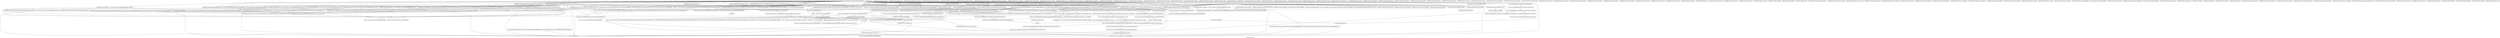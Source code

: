 digraph "Call graph: fix_ave_histo.ll" {
	label="Call graph: fix_ave_histo.ll";

	Node0x55ca14ca2b80 [shape=record,label="{_ZN9LAMMPS_NS6Memory7destroyIdEEvRPT_}"];
	Node0x55ca14ca2b80 -> Node0x55ca14d4db20;
	Node0x55ca14e0cd60 [shape=record,label="{_ZN9LAMMPS_NS11FixAveHistoC2EPNS_6LAMMPSEiPPc}"];
	Node0x55ca14e0cd60 -> Node0x55ca14de1190;
	Node0x55ca14e0cd60 -> Node0x55ca14df6240;
	Node0x55ca14e0cd60 -> Node0x55ca14e5dba0;
	Node0x55ca14e0cd60 -> Node0x55ca14c69850;
	Node0x55ca14e0cd60 -> Node0x55ca14d4bda0;
	Node0x55ca14e0cd60 -> Node0x55ca14e740d0;
	Node0x55ca14e0cd60 -> Node0x55ca14c819d0;
	Node0x55ca14e0cd60 -> Node0x55ca14cd8830;
	Node0x55ca14e0cd60 -> Node0x55ca14cd2c50;
	Node0x55ca14e0cd60 -> Node0x55ca14c96580;
	Node0x55ca14e0cd60 -> Node0x55ca14cde1c0;
	Node0x55ca14e0cd60 -> Node0x55ca14d07410;
	Node0x55ca14e0cd60 -> Node0x55ca14c5bf20;
	Node0x55ca14e0cd60 -> Node0x55ca14c5a020;
	Node0x55ca14e0cd60 -> Node0x55ca14cf13c0;
	Node0x55ca14e0cd60 -> Node0x55ca14c58130;
	Node0x55ca14e0cd60 -> Node0x55ca14c560f0;
	Node0x55ca14e0cd60 -> Node0x55ca14ce44d0;
	Node0x55ca14e0cd60 -> Node0x55ca14c54630;
	Node0x55ca14e0cd60 -> Node0x55ca14c52e50;
	Node0x55ca14e0cd60 -> Node0x55ca14d0cd40;
	Node0x55ca14e0cd60 -> Node0x55ca14c4fc70;
	Node0x55ca14e0cd60 -> Node0x55ca14c4edd0;
	Node0x55ca14e0cd60 -> Node0x55ca14d97e20;
	Node0x55ca14e0cd60 -> Node0x55ca14c4dc20;
	Node0x55ca14e0cd60 -> Node0x55ca14c4c6e0;
	Node0x55ca14e0cd60 -> Node0x55ca14c498b0;
	Node0x55ca14e0cd60 -> Node0x55ca14c48c70;
	Node0x55ca14e0cd60 -> Node0x55ca14c3e620;
	Node0x55ca14e0cd60 -> Node0x55ca14d3d020;
	Node0x55ca14e0cd60 -> Node0x55ca14c3b7f0;
	Node0x55ca14e0cd60 -> Node0x55ca14c54e10;
	Node0x55ca14e0cd60 -> Node0x55ca14c1cfb0;
	Node0x55ca14e0cd60 -> Node0x55ca14c65ad0;
	Node0x55ca14e0cd60 -> Node0x55ca14c3b2c0;
	Node0x55ca14e0cd60 -> Node0x55ca14c59620;
	Node0x55ca14e0cd60 -> Node0x55ca14d21910;
	Node0x55ca14e0cd60 -> Node0x55ca14c1cf20;
	Node0x55ca14e0cd60 -> Node0x55ca14c1c5e0;
	Node0x55ca14e0cd60 -> Node0x55ca14c19d10;
	Node0x55ca14e0cd60 -> Node0x55ca14c1c700;
	Node0x55ca14e0cd60 -> Node0x55ca14c1d150;
	Node0x55ca14e0cd60 -> Node0x55ca14c1c9c0;
	Node0x55ca14e0cd60 -> Node0x55ca14c1d0c0;
	Node0x55ca14e0cd60 -> Node0x55ca14c19820;
	Node0x55ca14e0cd60 -> Node0x55ca14d1bfe0;
	Node0x55ca14e0cd60 -> Node0x55ca14da32c0;
	Node0x55ca14e0cd60 -> Node0x55ca14c18e10;
	Node0x55ca14e0cd60 -> Node0x55ca14c1d040;
	Node0x55ca14e0cd60 -> Node0x55ca14e62230;
	Node0x55ca14e0cd60 -> Node0x55ca14c1db00;
	Node0x55ca14e0cd60 -> Node0x55ca14d4db20;
	Node0x55ca14e0cd60 -> Node0x55ca14e6c1f0;
	Node0x55ca14e0cd60 -> Node0x55ca14d4a7d0;
	Node0x55ca14e0cd60 -> Node0x55ca14ed3d10;
	Node0x55ca14e0cd60 -> Node0x55ca14ed3fb0;
	Node0x55ca14e0cd60 -> Node0x55ca14c651c0;
	Node0x55ca14e0cd60 -> Node0x55ca14c19f10;
	Node0x55ca14e0cd60 -> Node0x55ca14c1b100;
	Node0x55ca14e0cd60 -> Node0x55ca14c19e00;
	Node0x55ca14e0cd60 -> Node0x55ca14c1d4b0;
	Node0x55ca14e0cd60 -> Node0x55ca14c1a450;
	Node0x55ca14c819d0 [shape=record,label="{_ZN3fmt6v9_lmp7vformatB5cxx11ENS0_17basic_string_viewIcEENS0_17basic_format_argsINS0_20basic_format_contextINS0_8appenderEcEEEE}"];
	Node0x55ca14de1190 [shape=record,label="{_ZN9LAMMPS_NS3FixC2EPNS_6LAMMPSEiPPc}"];
	Node0x55ca14df6240 [shape=record,label="{_ZNSt6vectorIN9LAMMPS_NS11FixAveHisto7value_tESaIS2_EEC2Ev}"];
	Node0x55ca14df6240 -> Node0x55ca14c5e3b0;
	Node0x55ca14c61600 [shape=record,label="{__gxx_personality_v0}"];
	Node0x55ca14c96580 [shape=record,label="{_ZN9LAMMPS_NS5utils16missing_cmd_argsERKNSt7__cxx1112basic_stringIcSt11char_traitsIcESaIcEEEiS8_PNS_5ErrorE}"];
	Node0x55ca14cd8830 [shape=record,label="{_ZNSaIcEC1Ev}"];
	Node0x55ca14cd2c50 [shape=record,label="{_ZNSt7__cxx1112basic_stringIcSt11char_traitsIcESaIcEEC2IS3_EEPKcRKS3_}"];
	Node0x55ca14cd2c50 -> Node0x55ca14c65d80;
	Node0x55ca14cd2c50 -> Node0x55ca14c67bc0;
	Node0x55ca14cd2c50 -> Node0x55ca14e5dba0;
	Node0x55ca14cd2c50 -> Node0x55ca14c696a0;
	Node0x55ca14cd2c50 -> Node0x55ca14c697b0;
	Node0x55ca14cde1c0 [shape=record,label="{_ZNSt7__cxx1112basic_stringIcSt11char_traitsIcESaIcEED1Ev}"];
	Node0x55ca14d07410 [shape=record,label="{_ZNSaIcED1Ev}"];
	Node0x55ca14cf13c0 [shape=record,label="{_ZN9LAMMPS_NS5utils8inumericEPKciS2_bPNS_6LAMMPSE}"];
	Node0x55ca14ce44d0 [shape=record,label="{_ZN9LAMMPS_NS5utils7numericEPKciS2_bPNS_6LAMMPSE}"];
	Node0x55ca14d0cd40 [shape=record,label="{strcmp}"];
	Node0x55ca14d3d020 [shape=record,label="{strncmp}"];
	Node0x55ca14d21910 [shape=record,label="{_ZN9LAMMPS_NS5Error3allIJRNSt7__cxx1112basic_stringIcSt11char_traitsIcESaIcEEEEEEvRKS7_iSA_DpOT_}"];
	Node0x55ca14d21910 -> Node0x55ca14c6f290;
	Node0x55ca14d21910 -> Node0x55ca14c70ab0;
	Node0x55ca14d21910 -> Node0x55ca14c72050;
	Node0x55ca14d1bfe0 [shape=record,label="{_ZN9LAMMPS_NS11FixAveHisto7optionsEiiPPc}"];
	Node0x55ca14d1bfe0 -> Node0x55ca14e5dba0;
	Node0x55ca14d1bfe0 -> Node0x55ca14c69850;
	Node0x55ca14d1bfe0 -> Node0x55ca14d4bda0;
	Node0x55ca14d1bfe0 -> Node0x55ca14e740d0;
	Node0x55ca14d1bfe0 -> Node0x55ca14c819d0;
	Node0x55ca14d1bfe0 -> Node0x55ca14d0cd40;
	Node0x55ca14d1bfe0 -> Node0x55ca14cd8830;
	Node0x55ca14d1bfe0 -> Node0x55ca14cd2c50;
	Node0x55ca14d1bfe0 -> Node0x55ca14c72e40;
	Node0x55ca14d1bfe0 -> Node0x55ca14c96580;
	Node0x55ca14d1bfe0 -> Node0x55ca14cde1c0;
	Node0x55ca14d1bfe0 -> Node0x55ca14d07410;
	Node0x55ca14d1bfe0 -> Node0x55ca14c19e00;
	Node0x55ca14d1bfe0 -> Node0x55ca14c76090;
	Node0x55ca14d1bfe0 -> Node0x55ca14d97e20;
	Node0x55ca14d1bfe0 -> Node0x55ca14c74f50;
	Node0x55ca14d1bfe0 -> Node0x55ca14ee0a60;
	Node0x55ca14d1bfe0 -> Node0x55ca14cf13c0;
	Node0x55ca14d1bfe0 -> Node0x55ca14c75a70;
	Node0x55ca14d1bfe0 -> Node0x55ca14c738f0;
	Node0x55ca14d1bfe0 -> Node0x55ca14c498b0;
	Node0x55ca14c498b0 [shape=record,label="{_ZN9LAMMPS_NS5utils11getsyserrorB5cxx11Ev}"];
	Node0x55ca14c4dc20 [shape=record,label="{_ZN9LAMMPS_NS8platform5ftellEP8_IO_FILE}"];
	Node0x55ca14c4edd0 [shape=record,label="{llvm.umul.with.overflow.i64}"];
	Node0x55ca14c4fc70 [shape=record,label="{_Znam}"];
	Node0x55ca14c52e50 [shape=record,label="{_ZN9LAMMPS_NS6Memory6createIdEEPPT_RS4_iiPKc}"];
	Node0x55ca14c52e50 -> Node0x55ca14c91880;
	Node0x55ca14c54630 [shape=record,label="{llvm.fmuladd.f64}"];
	Node0x55ca14c560f0 [shape=record,label="{_ZN9LAMMPS_NS11FixAveHisto9nextvalidEv}"];
	Node0x55ca14c58130 [shape=record,label="{_ZN9LAMMPS_NS6Modify19addstep_compute_allEl}"];
	Node0x55ca14c5a020 [shape=record,label="{_ZNSt6vectorIN9LAMMPS_NS11FixAveHisto7value_tESaIS2_EED2Ev}"];
	Node0x55ca14c5a020 -> Node0x55ca14c96850;
	Node0x55ca14c5a020 -> Node0x55ca14c98040;
	Node0x55ca14c5a020 -> Node0x55ca14c99db0;
	Node0x55ca14c5a020 -> Node0x55ca14c9dde0;
	Node0x55ca14c5bf20 [shape=record,label="{_ZN9LAMMPS_NS3FixD2Ev}"];
	Node0x55ca14c9ecf0 [shape=record,label="{_ZN9LAMMPS_NS11FixAveHistoD2Ev}"];
	Node0x55ca14c9ecf0 -> Node0x55ca14c9f530;
	Node0x55ca14c9ecf0 -> Node0x55ca14d97e20;
	Node0x55ca14c9ecf0 -> Node0x55ca14c9dde0;
	Node0x55ca14c9ecf0 -> Node0x55ca14c5bf20;
	Node0x55ca14c9ecf0 -> Node0x55ca14c5a020;
	Node0x55ca14c9ecf0 -> Node0x55ca14ca1e40;
	Node0x55ca14c9ecf0 -> Node0x55ca14ca2b80;
	Node0x55ca14c9f530 [shape=record,label="{fclose}"];
	Node0x55ca14c9dde0 [shape=record,label="{__clang_call_terminate}"];
	Node0x55ca14c9dde0 -> Node0x55ca14ca3af0;
	Node0x55ca14c9dde0 -> Node0x55ca14ca58f0;
	Node0x55ca14ca3af0 [shape=record,label="{__cxa_begin_catch}"];
	Node0x55ca14ca58f0 [shape=record,label="{_ZSt9terminatev}"];
	Node0x55ca14ca1e40 [shape=record,label="{_ZN9LAMMPS_NS6Memory7destroyIdEEvRPPT_}"];
	Node0x55ca14ca1e40 -> Node0x55ca14d4db20;
	Node0x55ca14da32c0 [shape=record,label="{_ZN9LAMMPS_NS5utils11expand_argsEPKciiPPciRS4_PNS_6LAMMPSE}"];
	Node0x55ca14c18e10 [shape=record,label="{_ZNSt6vectorIN9LAMMPS_NS11FixAveHisto7value_tESaIS2_EE5clearEv}"];
	Node0x55ca14c18e10 -> Node0x55ca14c767e0;
	Node0x55ca14c1d040 [shape=record,label="{_ZN9LAMMPS_NS11FixAveHisto7value_tC2Ev}"];
	Node0x55ca14c1d040 -> Node0x55ca14c77920;
	Node0x55ca14e62230 [shape=record,label="{_ZNSt7__cxx1112basic_stringIcSt11char_traitsIcESaIcEEaSEPKc}"];
	Node0x55ca14c1a450 [shape=record,label="{_ZN9LAMMPS_NS7ArgInfoC1ERKNSt7__cxx1112basic_stringIcSt11char_traitsIcESaIcEEEi}"];
	Node0x55ca14c1b100 [shape=record,label="{_ZNK9LAMMPS_NS7ArgInfo8get_typeEv}"];
	Node0x55ca14c1d4b0 [shape=record,label="{_ZNK9LAMMPS_NS7ArgInfo7get_dimEv}"];
	Node0x55ca14c19e00 [shape=record,label="{_ZN9LAMMPS_NS5Error3allIJRNSt7__cxx1112basic_stringIcSt11char_traitsIcESaIcEEERPcEEEvRKS7_iSC_DpOT_}"];
	Node0x55ca14c19e00 -> Node0x55ca14c6f290;
	Node0x55ca14c19e00 -> Node0x55ca14c79d50;
	Node0x55ca14c19e00 -> Node0x55ca14c72050;
	Node0x55ca14c19f10 [shape=record,label="{_ZNK9LAMMPS_NS7ArgInfo10get_index1Ev}"];
	Node0x55ca14c651c0 [shape=record,label="{_ZNK9LAMMPS_NS7ArgInfo8get_nameEv}"];
	Node0x55ca14c651c0 -> Node0x55ca14c1c9c0;
	Node0x55ca14ed3fb0 [shape=record,label="{_ZN9LAMMPS_NS7ArgInfoD2Ev}"];
	Node0x55ca14ed3fb0 -> Node0x55ca14cde1c0;
	Node0x55ca14ed3d10 [shape=record,label="{_ZNSt6vectorIN9LAMMPS_NS11FixAveHisto7value_tESaIS2_EE9push_backERKS2_}"];
	Node0x55ca14ed3d10 -> Node0x55ca14c7c940;
	Node0x55ca14ed3d10 -> Node0x55ca14c19d10;
	Node0x55ca14ed3d10 -> Node0x55ca14c7eeb0;
	Node0x55ca14d4a7d0 [shape=record,label="{_ZN9LAMMPS_NS11FixAveHisto7value_tD2Ev}"];
	Node0x55ca14d4a7d0 -> Node0x55ca14cde1c0;
	Node0x55ca14c7eeb0 [shape=record,label="{_ZNSt6vectorIN9LAMMPS_NS11FixAveHisto7value_tESaIS2_EE17_M_realloc_insertIJRKS2_EEEvN9__gnu_cxx17__normal_iteratorIPS2_S4_EEDpOT_}"];
	Node0x55ca14c7eeb0 -> Node0x55ca14dade80;
	Node0x55ca14c7eeb0 -> Node0x55ca14c1c700;
	Node0x55ca14c7eeb0 -> Node0x55ca14db21c0;
	Node0x55ca14c7eeb0 -> Node0x55ca14db2e40;
	Node0x55ca14c7eeb0 -> Node0x55ca14c7c940;
	Node0x55ca14c7eeb0 -> Node0x55ca14c86270;
	Node0x55ca14c7eeb0 -> Node0x55ca14c96850;
	Node0x55ca14c7eeb0 -> Node0x55ca14db3c80;
	Node0x55ca14c7eeb0 -> Node0x55ca14c9dde0;
	Node0x55ca14c7eeb0 -> Node0x55ca14d75760;
	Node0x55ca14c7eeb0 -> Node0x55ca14d95f00;
	Node0x55ca14c7eeb0 -> Node0x55ca14ca3af0;
	Node0x55ca14c7eeb0 -> Node0x55ca14db5b80;
	Node0x55ca14c7eeb0 -> Node0x55ca14d97410;
	Node0x55ca14c7eeb0 -> Node0x55ca14c98040;
	Node0x55ca14e6c1f0 [shape=record,label="{_ZNKSt6vectorIN9LAMMPS_NS11FixAveHisto7value_tESaIS2_EE4sizeEv}"];
	Node0x55ca14d97e20 [shape=record,label="{_ZdaPv}"];
	Node0x55ca14d4db20 [shape=record,label="{_ZN9LAMMPS_NS6Memory5sfreeEPv}"];
	Node0x55ca14c1db00 [shape=record,label="{_ZN9LAMMPS_NS5Error3allIJRNSt7__cxx1112basic_stringIcSt11char_traitsIcESaIcEEERiEEEvRKS7_iSB_DpOT_}"];
	Node0x55ca14c1db00 -> Node0x55ca14c6f290;
	Node0x55ca14c1db00 -> Node0x55ca14c82020;
	Node0x55ca14c1db00 -> Node0x55ca14c72050;
	Node0x55ca14c1c700 [shape=record,label="{_ZNSt6vectorIN9LAMMPS_NS11FixAveHisto7value_tESaIS2_EE5beginEv}"];
	Node0x55ca14c1c700 -> Node0x55ca14c83430;
	Node0x55ca14c19d10 [shape=record,label="{_ZNSt6vectorIN9LAMMPS_NS11FixAveHisto7value_tESaIS2_EE3endEv}"];
	Node0x55ca14c19d10 -> Node0x55ca14c83430;
	Node0x55ca14c1c5e0 [shape=record,label="{_ZN9__gnu_cxxneIPN9LAMMPS_NS11FixAveHisto7value_tESt6vectorIS3_SaIS3_EEEEbRKNS_17__normal_iteratorIT_T0_EESD_}"];
	Node0x55ca14c1c5e0 -> Node0x55ca14c86270;
	Node0x55ca14c1cf20 [shape=record,label="{_ZNK9__gnu_cxx17__normal_iteratorIPN9LAMMPS_NS11FixAveHisto7value_tESt6vectorIS3_SaIS3_EEEdeEv}"];
	Node0x55ca14c19820 [shape=record,label="{_ZNK9LAMMPS_NS6Modify17get_compute_by_idERKNSt7__cxx1112basic_stringIcSt11char_traitsIcESaIcEEE}"];
	Node0x55ca14c1cfb0 [shape=record,label="{_ZN9LAMMPS_NS5Error3allIJRNSt7__cxx1112basic_stringIcSt11char_traitsIcESaIcEEES8_EEEvRKS7_iSA_DpOT_}"];
	Node0x55ca14c1cfb0 -> Node0x55ca14c6f290;
	Node0x55ca14c1cfb0 -> Node0x55ca14c892f0;
	Node0x55ca14c1cfb0 -> Node0x55ca14c72050;
	Node0x55ca14c1d0c0 [shape=record,label="{_ZNK9LAMMPS_NS6Modify13get_fix_by_idERKNSt7__cxx1112basic_stringIcSt11char_traitsIcESaIcEEE}"];
	Node0x55ca14c1d150 [shape=record,label="{_ZN9LAMMPS_NS8Variable4findEPKc}"];
	Node0x55ca14c1c9c0 [shape=record,label="{_ZNKSt7__cxx1112basic_stringIcSt11char_traitsIcESaIcEE5c_strEv}"];
	Node0x55ca14c59620 [shape=record,label="{_ZN9LAMMPS_NS8Variable10equalstyleEi}"];
	Node0x55ca14c65ad0 [shape=record,label="{_ZN9LAMMPS_NS8Variable9atomstyleEi}"];
	Node0x55ca14c54e10 [shape=record,label="{_ZN9__gnu_cxx17__normal_iteratorIPN9LAMMPS_NS11FixAveHisto7value_tESt6vectorIS3_SaIS3_EEEppEv}"];
	Node0x55ca14c3b2c0 [shape=record,label="{_ZN9LAMMPS_NS8Variable11vectorstyleEi}"];
	Node0x55ca14c3b7f0 [shape=record,label="{clearerr}"];
	Node0x55ca14c3e620 [shape=record,label="{fprintf}"];
	Node0x55ca14c48c70 [shape=record,label="{ferror}"];
	Node0x55ca14c4c6e0 [shape=record,label="{_ZN9LAMMPS_NS5Error3oneIJNSt7__cxx1112basic_stringIcSt11char_traitsIcESaIcEEEEEEvRKS7_iS9_DpOT_}"];
	Node0x55ca14c4c6e0 -> Node0x55ca14c6f290;
	Node0x55ca14c4c6e0 -> Node0x55ca14c70ab0;
	Node0x55ca14c4c6e0 -> Node0x55ca14c8e820;
	Node0x55ca14db3c80 [shape=record,label="{_ZNSt6vectorIN9LAMMPS_NS11FixAveHisto7value_tESaIS2_EE11_S_relocateEPS2_S5_S5_RS3_}"];
	Node0x55ca14db3c80 -> Node0x55ca14dbd810;
	Node0x55ca14ca89f0 [shape=record,label="{_ZN9LAMMPS_NS11FixAveHistoD0Ev}"];
	Node0x55ca14ca89f0 -> Node0x55ca14cab120;
	Node0x55ca14cab120 [shape=record,label="{_ZdlPv}"];
	Node0x55ca14cad2a0 [shape=record,label="{_ZN9LAMMPS_NS11FixAveHisto7setmaskEv}"];
	Node0x55ca14cad980 [shape=record,label="{_ZN9LAMMPS_NS11FixAveHisto4initEv}"];
	Node0x55ca14cad980 -> Node0x55ca14e5dba0;
	Node0x55ca14cad980 -> Node0x55ca14c69850;
	Node0x55ca14cad980 -> Node0x55ca14d4bda0;
	Node0x55ca14cad980 -> Node0x55ca14e740d0;
	Node0x55ca14cad980 -> Node0x55ca14c819d0;
	Node0x55ca14cad980 -> Node0x55ca14c1c700;
	Node0x55ca14cad980 -> Node0x55ca14c19d10;
	Node0x55ca14cad980 -> Node0x55ca14c1c5e0;
	Node0x55ca14cad980 -> Node0x55ca14c1cf20;
	Node0x55ca14cad980 -> Node0x55ca14c19820;
	Node0x55ca14cad980 -> Node0x55ca14cd8830;
	Node0x55ca14cad980 -> Node0x55ca14cd2c50;
	Node0x55ca14cad980 -> Node0x55ca14cde1c0;
	Node0x55ca14cad980 -> Node0x55ca14c58130;
	Node0x55ca14cad980 -> Node0x55ca14c1cfb0;
	Node0x55ca14cad980 -> Node0x55ca14c560f0;
	Node0x55ca14cad980 -> Node0x55ca14d07410;
	Node0x55ca14cad980 -> Node0x55ca14c54e10;
	Node0x55ca14cad980 -> Node0x55ca14c1d150;
	Node0x55ca14cad980 -> Node0x55ca14c1c9c0;
	Node0x55ca14cad980 -> Node0x55ca14c1d0c0;
	Node0x55ca14cafed0 [shape=record,label="{_ZN9LAMMPS_NS11FixAveHisto5setupEi}"];
	Node0x55ca14cb1150 [shape=record,label="{_ZN9LAMMPS_NS11FixAveHisto11end_of_stepEv}"];
	Node0x55ca14cb1150 -> Node0x55ca14cb27a0;
	Node0x55ca14cb1150 -> Node0x55ca14c1c700;
	Node0x55ca14cb1150 -> Node0x55ca14c19d10;
	Node0x55ca14cb1150 -> Node0x55ca14c1c5e0;
	Node0x55ca14cb1150 -> Node0x55ca14c1cf20;
	Node0x55ca14cb1150 -> Node0x55ca14cb3cd0;
	Node0x55ca14cb1150 -> Node0x55ca14d07410;
	Node0x55ca14cb1150 -> Node0x55ca14cde1c0;
	Node0x55ca14cb1150 -> Node0x55ca14cb5150;
	Node0x55ca14cb1150 -> Node0x55ca14cc91e0;
	Node0x55ca14cb1150 -> Node0x55ca14c498b0;
	Node0x55ca14cb1150 -> Node0x55ca14cd2c50;
	Node0x55ca14cb1150 -> Node0x55ca14cb63d0;
	Node0x55ca14cb1150 -> Node0x55ca14cd8830;
	Node0x55ca14cb1150 -> Node0x55ca14cc7de0;
	Node0x55ca14cb1150 -> Node0x55ca14c4dc20;
	Node0x55ca14cb1150 -> Node0x55ca14cc6450;
	Node0x55ca14cb1150 -> Node0x55ca14cc5050;
	Node0x55ca14cb1150 -> Node0x55ca14c48c70;
	Node0x55ca14cb1150 -> Node0x55ca14c3e620;
	Node0x55ca14cb1150 -> Node0x55ca14cc38e0;
	Node0x55ca14cb1150 -> Node0x55ca14d4bda0;
	Node0x55ca14cb1150 -> Node0x55ca14cc24e0;
	Node0x55ca14cb1150 -> Node0x55ca14e5dba0;
	Node0x55ca14cb1150 -> Node0x55ca14cc0160;
	Node0x55ca14cb1150 -> Node0x55ca14c3b7f0;
	Node0x55ca14cb1150 -> Node0x55ca14cbed60;
	Node0x55ca14cb1150 -> Node0x55ca14cbd400;
	Node0x55ca14cb1150 -> Node0x55ca14c54e10;
	Node0x55ca14cb1150 -> Node0x55ca14cbc000;
	Node0x55ca14cb1150 -> Node0x55ca14cba890;
	Node0x55ca14cb1150 -> Node0x55ca14ca2b80;
	Node0x55ca14cb1150 -> Node0x55ca14cb9570;
	Node0x55ca14cb1150 -> Node0x55ca14cb77f0;
	Node0x55ca14cb27a0 [shape=record,label="{_ZN9LAMMPS_NS6Modify17clearstep_computeEv}"];
	Node0x55ca14cb3cd0 [shape=record,label="{_ZN9LAMMPS_NS11FixAveHisto9bin_atomsEPdi}"];
	Node0x55ca14cb3cd0 -> Node0x55ca14cb5150;
	Node0x55ca14cb5150 [shape=record,label="{_ZN9LAMMPS_NS11FixAveHisto7bin_oneEd}"];
	Node0x55ca14cc38e0 [shape=record,label="{_ZN3fmt6v9_lmp6vprintEP8_IO_FILENS0_17basic_string_viewIcEENS0_17basic_format_argsINS0_20basic_format_contextINS0_8appenderEcEEEE}"];
	Node0x55ca14cb63d0 [shape=record,label="{_ZN9LAMMPS_NS11FixAveHisto10bin_vectorEiPdi}"];
	Node0x55ca14cb63d0 -> Node0x55ca14cb5150;
	Node0x55ca14cb77f0 [shape=record,label="{_ZN9LAMMPS_NS8Variable13compute_equalEi}"];
	Node0x55ca14cb9570 [shape=record,label="{_ZN9LAMMPS_NS8Variable14compute_vectorEiPPd}"];
	Node0x55ca14cba890 [shape=record,label="{_ZN9LAMMPS_NS6Memory6createIdEEPT_RS3_iPKc}"];
	Node0x55ca14cba890 -> Node0x55ca14c91880;
	Node0x55ca14cbc000 [shape=record,label="{_ZN9LAMMPS_NS8Variable12compute_atomEiiPdii}"];
	Node0x55ca14cbd400 [shape=record,label="{_ZN9LAMMPS_NS6Modify15addstep_computeEl}"];
	Node0x55ca14cbed60 [shape=record,label="{MPI_Allreduce}"];
	Node0x55ca14cc0160 [shape=record,label="{_ZN9LAMMPS_NS8platform5fseekEP8_IO_FILEl}"];
	Node0x55ca14cc5050 [shape=record,label="{_ZN9LAMMPS_NS5Error3oneERKNSt7__cxx1112basic_stringIcSt11char_traitsIcESaIcEEEiS8_}"];
	Node0x55ca14cc6450 [shape=record,label="{fflush}"];
	Node0x55ca14cc7de0 [shape=record,label="{_ZN9LAMMPS_NS8platform9ftruncateEP8_IO_FILEl}"];
	Node0x55ca14cc91e0 [shape=record,label="{_ZN9LAMMPS_NS5Error7warningIJNSt7__cxx1112basic_stringIcSt11char_traitsIcESaIcEEEEEEvRKS7_iS9_DpOT_}"];
	Node0x55ca14cc91e0 -> Node0x55ca14c6f290;
	Node0x55ca14cc91e0 -> Node0x55ca14c70ab0;
	Node0x55ca14cc91e0 -> Node0x55ca14cd3720;
	Node0x55ca14cd5f70 [shape=record,label="{_ZN9LAMMPS_NS11FixAveHisto14compute_vectorEi}"];
	Node0x55ca14cd67d0 [shape=record,label="{_ZN9LAMMPS_NS11FixAveHisto13compute_arrayEii}"];
	Node0x55ca14c72e40 [shape=record,label="{_ZStplIcSt11char_traitsIcESaIcEENSt7__cxx1112basic_stringIT_T0_T1_EERKS8_PKS5_}"];
	Node0x55ca14c72e40 -> Node0x55ca14cd8b00;
	Node0x55ca14c72e40 -> Node0x55ca14cd9360;
	Node0x55ca14c72e40 -> Node0x55ca14cde1c0;
	Node0x55ca14ee0a60 [shape=record,label="{fopen}"];
	Node0x55ca14c738f0 [shape=record,label="{_ZN9LAMMPS_NS5Error3oneIJRPcNSt7__cxx1112basic_stringIcSt11char_traitsIcESaIcEEEEEEvRKS9_iSB_DpOT_}"];
	Node0x55ca14c738f0 -> Node0x55ca14c6f290;
	Node0x55ca14c738f0 -> Node0x55ca14cdba80;
	Node0x55ca14c738f0 -> Node0x55ca14c8e820;
	Node0x55ca14c74f50 [shape=record,label="{_ZN9LAMMPS_NS5Error3allIJRPcEEEvRKNSt7__cxx1112basic_stringIcSt11char_traitsIcESaIcEEEiSB_DpOT_}"];
	Node0x55ca14c74f50 -> Node0x55ca14c6f290;
	Node0x55ca14c74f50 -> Node0x55ca14e740d0;
	Node0x55ca14c74f50 -> Node0x55ca14c72050;
	Node0x55ca14c75a70 [shape=record,label="{_ZN9LAMMPS_NS5Error3allIJRiEEEvRKNSt7__cxx1112basic_stringIcSt11char_traitsIcESaIcEEEiSA_DpOT_}"];
	Node0x55ca14c75a70 -> Node0x55ca14c6f290;
	Node0x55ca14c75a70 -> Node0x55ca14cdce90;
	Node0x55ca14c75a70 -> Node0x55ca14c72050;
	Node0x55ca14c76090 [shape=record,label="{_ZN9LAMMPS_NS5utils6strdupERKNSt7__cxx1112basic_stringIcSt11char_traitsIcESaIcEEE}"];
	Node0x55ca14cde810 [shape=record,label="{_ZN9LAMMPS_NS3Fix16post_constructorEv}"];
	Node0x55ca14cdfc20 [shape=record,label="{_ZN9LAMMPS_NS3Fix9init_listEiPNS_9NeighListE}"];
	Node0x55ca14ce1fe0 [shape=record,label="{_ZN9LAMMPS_NS3Fix18setup_pre_exchangeEv}"];
	Node0x55ca14ce33f0 [shape=record,label="{_ZN9LAMMPS_NS3Fix18setup_pre_neighborEv}"];
	Node0x55ca14ce4b80 [shape=record,label="{_ZN9LAMMPS_NS3Fix19setup_post_neighborEv}"];
	Node0x55ca14ce5c40 [shape=record,label="{_ZN9LAMMPS_NS3Fix15setup_pre_forceEi}"];
	Node0x55ca14ce6210 [shape=record,label="{_ZN9LAMMPS_NS3Fix17setup_pre_reverseEii}"];
	Node0x55ca14ce6540 [shape=record,label="{_ZN9LAMMPS_NS3Fix9min_setupEi}"];
	Node0x55ca14ce70b0 [shape=record,label="{_ZN9LAMMPS_NS3Fix17initial_integrateEi}"];
	Node0x55ca14ce86b0 [shape=record,label="{_ZN9LAMMPS_NS3Fix14post_integrateEv}"];
	Node0x55ca14ce92c0 [shape=record,label="{_ZN9LAMMPS_NS3Fix12pre_exchangeEv}"];
	Node0x55ca14ce99b0 [shape=record,label="{_ZN9LAMMPS_NS3Fix12pre_neighborEv}"];
	Node0x55ca14ce9ce0 [shape=record,label="{_ZN9LAMMPS_NS3Fix13post_neighborEv}"];
	Node0x55ca14d8b8f0 [shape=record,label="{_ZN9LAMMPS_NS3Fix9pre_forceEi}"];
	Node0x55ca14ceb410 [shape=record,label="{_ZN9LAMMPS_NS3Fix11pre_reverseEii}"];
	Node0x55ca14cedf20 [shape=record,label="{_ZN9LAMMPS_NS3Fix10post_forceEi}"];
	Node0x55ca14cee780 [shape=record,label="{_ZN9LAMMPS_NS3Fix15final_integrateEv}"];
	Node0x55ca14cf16f0 [shape=record,label="{_ZN9LAMMPS_NS3Fix15fused_integrateEi}"];
	Node0x55ca14cf2c30 [shape=record,label="{_ZN9LAMMPS_NS3Fix8post_runEv}"];
	Node0x55ca14cf4980 [shape=record,label="{_ZN9LAMMPS_NS3Fix13write_restartEP8_IO_FILE}"];
	Node0x55ca14cf5d80 [shape=record,label="{_ZN9LAMMPS_NS3Fix18write_restart_fileEPKc}"];
	Node0x55ca14cf7930 [shape=record,label="{_ZN9LAMMPS_NS3Fix7restartEPc}"];
	Node0x55ca14cfbdb0 [shape=record,label="{_ZN9LAMMPS_NS3Fix11grow_arraysEi}"];
	Node0x55ca14cfbe50 [shape=record,label="{_ZN9LAMMPS_NS3Fix11copy_arraysEiii}"];
	Node0x55ca14cfcd70 [shape=record,label="{_ZN9LAMMPS_NS3Fix10set_arraysEi}"];
	Node0x55ca14cfe3c0 [shape=record,label="{_ZN9LAMMPS_NS3Fix13update_arraysEii}"];
	Node0x55ca14cfeea0 [shape=record,label="{_ZN9LAMMPS_NS3Fix12set_moleculeEiiiPdS1_S1_}"];
	Node0x55ca14d00080 [shape=record,label="{_ZN9LAMMPS_NS3Fix11clear_bonusEv}"];
	Node0x55ca14d00ae0 [shape=record,label="{_ZN9LAMMPS_NS3Fix11pack_borderEiPiPd}"];
	Node0x55ca14d01330 [shape=record,label="{_ZN9LAMMPS_NS3Fix13unpack_borderEiiPd}"];
	Node0x55ca14d01880 [shape=record,label="{_ZN9LAMMPS_NS3Fix13pack_exchangeEiPd}"];
	Node0x55ca14c84a10 [shape=record,label="{_ZN9LAMMPS_NS3Fix15unpack_exchangeEiPd}"];
	Node0x55ca14d03200 [shape=record,label="{_ZN9LAMMPS_NS3Fix12pack_restartEiPd}"];
	Node0x55ca14d04ea0 [shape=record,label="{_ZN9LAMMPS_NS3Fix14unpack_restartEii}"];
	Node0x55ca14d062b0 [shape=record,label="{_ZN9LAMMPS_NS3Fix12size_restartEi}"];
	Node0x55ca14d07a60 [shape=record,label="{_ZN9LAMMPS_NS3Fix15maxsize_restartEv}"];
	Node0x55ca14d08e70 [shape=record,label="{_ZN9LAMMPS_NS3Fix21setup_pre_force_respaEii}"];
	Node0x55ca14d0a600 [shape=record,label="{_ZN9LAMMPS_NS3Fix23initial_integrate_respaEiii}"];
	Node0x55ca14d0ba10 [shape=record,label="{_ZN9LAMMPS_NS3Fix20post_integrate_respaEii}"];
	Node0x55ca14d0d390 [shape=record,label="{_ZN9LAMMPS_NS3Fix15pre_force_respaEiii}"];
	Node0x55ca14d19a70 [shape=record,label="{_ZN9LAMMPS_NS3Fix16post_force_respaEiii}"];
	Node0x55ca14d1ae80 [shape=record,label="{_ZN9LAMMPS_NS3Fix21final_integrate_respaEii}"];
	Node0x55ca14d1c630 [shape=record,label="{_ZN9LAMMPS_NS3Fix16min_pre_exchangeEv}"];
	Node0x55ca14d1da40 [shape=record,label="{_ZN9LAMMPS_NS3Fix16min_pre_neighborEv}"];
	Node0x55ca14d1f1d0 [shape=record,label="{_ZN9LAMMPS_NS3Fix17min_post_neighborEv}"];
	Node0x55ca14d205e0 [shape=record,label="{_ZN9LAMMPS_NS3Fix13min_pre_forceEi}"];
	Node0x55ca14d21f60 [shape=record,label="{_ZN9LAMMPS_NS3Fix15min_pre_reverseEii}"];
	Node0x55ca14d23370 [shape=record,label="{_ZN9LAMMPS_NS3Fix14min_post_forceEi}"];
	Node0x55ca14d24950 [shape=record,label="{_ZN9LAMMPS_NS3Fix10min_energyEPd}"];
	Node0x55ca14d25d60 [shape=record,label="{_ZN9LAMMPS_NS3Fix9min_storeEv}"];
	Node0x55ca14d28130 [shape=record,label="{_ZN9LAMMPS_NS3Fix14min_clearstoreEv}"];
	Node0x55ca14d28990 [shape=record,label="{_ZN9LAMMPS_NS3Fix13min_pushstoreEv}"];
	Node0x55ca14d2aaf0 [shape=record,label="{_ZN9LAMMPS_NS3Fix12min_popstoreEv}"];
	Node0x55ca14d2b5b0 [shape=record,label="{_ZN9LAMMPS_NS3Fix13min_reset_refEv}"];
	Node0x55ca14d2c9c0 [shape=record,label="{_ZN9LAMMPS_NS3Fix8min_stepEdPd}"];
	Node0x55ca14d2ed90 [shape=record,label="{_ZN9LAMMPS_NS3Fix9max_alphaEPd}"];
	Node0x55ca14d2f5f0 [shape=record,label="{_ZN9LAMMPS_NS3Fix7min_dofEv}"];
	Node0x55ca14d317e0 [shape=record,label="{_ZN9LAMMPS_NS3Fix17pack_forward_commEiPiPdiS1_}"];
	Node0x55ca14d32bf0 [shape=record,label="{_ZN9LAMMPS_NS3Fix19unpack_forward_commEiiPd}"];
	Node0x55ca14d34c70 [shape=record,label="{_ZN9LAMMPS_NS3Fix22pack_reverse_comm_sizeEii}"];
	Node0x55ca14d354d0 [shape=record,label="{_ZN9LAMMPS_NS3Fix17pack_reverse_commEiiPd}"];
	Node0x55ca14d376c0 [shape=record,label="{_ZN9LAMMPS_NS3Fix19unpack_reverse_commEiPiPd}"];
	Node0x55ca14d38ad0 [shape=record,label="{_ZN9LAMMPS_NS3Fix10reset_gridEv}"];
	Node0x55ca14d3a3f0 [shape=record,label="{_ZN9LAMMPS_NS3Fix17pack_forward_gridEiPviPi}"];
	Node0x55ca14d3b240 [shape=record,label="{_ZN9LAMMPS_NS3Fix19unpack_forward_gridEiPviPi}"];
	Node0x55ca14d3bff0 [shape=record,label="{_ZN9LAMMPS_NS3Fix17pack_reverse_gridEiPviPi}"];
	Node0x55ca14d3cda0 [shape=record,label="{_ZN9LAMMPS_NS3Fix19unpack_reverse_gridEiPviPi}"];
	Node0x55ca14d3d8e0 [shape=record,label="{_ZN9LAMMPS_NS3Fix15pack_remap_gridEiPviPi}"];
	Node0x55ca14d3dff0 [shape=record,label="{_ZN9LAMMPS_NS3Fix17unpack_remap_gridEiPviPi}"];
	Node0x55ca14d3f690 [shape=record,label="{_ZN9LAMMPS_NS3Fix16unpack_read_gridEiPc}"];
	Node0x55ca14d40870 [shape=record,label="{_ZN9LAMMPS_NS3Fix15pack_write_gridEiPv}"];
	Node0x55ca14d41330 [shape=record,label="{_ZN9LAMMPS_NS3Fix17unpack_write_gridEiPvPi}"];
	Node0x55ca14d42580 [shape=record,label="{_ZN9LAMMPS_NS3Fix16get_grid_by_nameERKNSt7__cxx1112basic_stringIcSt11char_traitsIcESaIcEEERi}"];
	Node0x55ca14d42e20 [shape=record,label="{_ZN9LAMMPS_NS3Fix17get_grid_by_indexEi}"];
	Node0x55ca14d43640 [shape=record,label="{_ZN9LAMMPS_NS3Fix20get_griddata_by_nameEiRKNSt7__cxx1112basic_stringIcSt11char_traitsIcESaIcEEERi}"];
	Node0x55ca14d43ec0 [shape=record,label="{_ZN9LAMMPS_NS3Fix21get_griddata_by_indexEi}"];
	Node0x55ca14d459a0 [shape=record,label="{_ZN9LAMMPS_NS3Fix14compute_scalarEv}"];
	Node0x55ca14d4b590 [shape=record,label="{_ZN9LAMMPS_NS3Fix3dofEi}"];
	Node0x55ca14d4e810 [shape=record,label="{_ZN9LAMMPS_NS3Fix6deformEi}"];
	Node0x55ca14d53320 [shape=record,label="{_ZN9LAMMPS_NS3Fix12reset_targetEd}"];
	Node0x55ca14d553e0 [shape=record,label="{_ZN9LAMMPS_NS3Fix8reset_dtEv}"];
	Node0x55ca14d56680 [shape=record,label="{_ZN9LAMMPS_NS3Fix16read_data_headerEPc}"];
	Node0x55ca14d57ea0 [shape=record,label="{_ZN9LAMMPS_NS3Fix17read_data_sectionEPciS1_i}"];
	Node0x55ca14d58860 [shape=record,label="{_ZN9LAMMPS_NS3Fix20read_data_skip_linesEPc}"];
	Node0x55ca14d5a090 [shape=record,label="{_ZN9LAMMPS_NS3Fix17write_data_headerEP8_IO_FILEi}"];
	Node0x55ca14d5b970 [shape=record,label="{_ZN9LAMMPS_NS3Fix23write_data_section_sizeEiRiS1_}"];
	Node0x55ca14d5c810 [shape=record,label="{_ZN9LAMMPS_NS3Fix23write_data_section_packEiPPd}"];
	Node0x55ca14d60750 [shape=record,label="{_ZN9LAMMPS_NS3Fix26write_data_section_keywordEiP8_IO_FILE}"];
	Node0x55ca14d610b0 [shape=record,label="{_ZN9LAMMPS_NS3Fix18write_data_sectionEiP8_IO_FILEiPPdi}"];
	Node0x55ca14d623d0 [shape=record,label="{_ZN9LAMMPS_NS3Fix13zero_momentumEv}"];
	Node0x55ca14d635a0 [shape=record,label="{_ZN9LAMMPS_NS3Fix13zero_rotationEv}"];
	Node0x55ca14d64510 [shape=record,label="{_ZN9LAMMPS_NS3Fix15rebuild_specialEv}"];
	Node0x55ca14d66130 [shape=record,label="{_ZN9LAMMPS_NS3Fix5imageERPiRPPd}"];
	Node0x55ca14d66b30 [shape=record,label="{_ZN9LAMMPS_NS3Fix12modify_paramEiPPc}"];
	Node0x55ca14d68900 [shape=record,label="{_ZN9LAMMPS_NS3Fix7extractEPKcRi}"];
	Node0x55ca14d69260 [shape=record,label="{_ZN9LAMMPS_NS3Fix12memory_usageEv}"];
	Node0x55ca14c5e3b0 [shape=record,label="{_ZNSt12_Vector_baseIN9LAMMPS_NS11FixAveHisto7value_tESaIS2_EEC2Ev}"];
	Node0x55ca14c5e3b0 -> Node0x55ca14d6a900;
	Node0x55ca14d6a900 [shape=record,label="{_ZNSt12_Vector_baseIN9LAMMPS_NS11FixAveHisto7value_tESaIS2_EE12_Vector_implC2Ev}"];
	Node0x55ca14d6a900 -> Node0x55ca14d6c490;
	Node0x55ca14d6a900 -> Node0x55ca14d6d900;
	Node0x55ca14d6c490 [shape=record,label="{_ZNSaIN9LAMMPS_NS11FixAveHisto7value_tEEC2Ev}"];
	Node0x55ca14d6c490 -> Node0x55ca14d6f760;
	Node0x55ca14d6d900 [shape=record,label="{_ZNSt12_Vector_baseIN9LAMMPS_NS11FixAveHisto7value_tESaIS2_EE17_Vector_impl_dataC2Ev}"];
	Node0x55ca14d6f760 [shape=record,label="{_ZN9__gnu_cxx13new_allocatorIN9LAMMPS_NS11FixAveHisto7value_tEEC2Ev}"];
	Node0x55ca14c77920 [shape=record,label="{_ZNSt7__cxx1112basic_stringIcSt11char_traitsIcESaIcEEC1Ev}"];
	Node0x55ca14d70fe0 [shape=record,label="{_ZN9LAMMPS_NS7ArgInfoD0Ev}"];
	Node0x55ca14d70fe0 -> Node0x55ca14ed3fb0;
	Node0x55ca14d70fe0 -> Node0x55ca14cab120;
	Node0x55ca14cd8b00 [shape=record,label="{_ZNSt7__cxx1112basic_stringIcSt11char_traitsIcESaIcEEC1ERKS4_}"];
	Node0x55ca14cd9360 [shape=record,label="{_ZNSt7__cxx1112basic_stringIcSt11char_traitsIcESaIcEE6appendEPKc}"];
	Node0x55ca14c98040 [shape=record,label="{_ZSt8_DestroyIPN9LAMMPS_NS11FixAveHisto7value_tES2_EvT_S4_RSaIT0_E}"];
	Node0x55ca14c98040 -> Node0x55ca14d72c80;
	Node0x55ca14c96850 [shape=record,label="{_ZNSt12_Vector_baseIN9LAMMPS_NS11FixAveHisto7value_tESaIS2_EE19_M_get_Tp_allocatorEv}"];
	Node0x55ca14c99db0 [shape=record,label="{_ZNSt12_Vector_baseIN9LAMMPS_NS11FixAveHisto7value_tESaIS2_EED2Ev}"];
	Node0x55ca14c99db0 -> Node0x55ca14d75760;
	Node0x55ca14c99db0 -> Node0x55ca14c682b0;
	Node0x55ca14c99db0 -> Node0x55ca14c9dde0;
	Node0x55ca14d72c80 [shape=record,label="{_ZSt8_DestroyIPN9LAMMPS_NS11FixAveHisto7value_tEEvT_S4_}"];
	Node0x55ca14d72c80 -> Node0x55ca14d769a0;
	Node0x55ca14d769a0 [shape=record,label="{_ZNSt12_Destroy_auxILb0EE9__destroyIPN9LAMMPS_NS11FixAveHisto7value_tEEEvT_S6_}"];
	Node0x55ca14d769a0 -> Node0x55ca14c69aa0;
	Node0x55ca14c69aa0 [shape=record,label="{_ZSt8_DestroyIN9LAMMPS_NS11FixAveHisto7value_tEEvPT_}"];
	Node0x55ca14c69aa0 -> Node0x55ca14d4a7d0;
	Node0x55ca14d75760 [shape=record,label="{_ZNSt12_Vector_baseIN9LAMMPS_NS11FixAveHisto7value_tESaIS2_EE13_M_deallocateEPS2_m}"];
	Node0x55ca14d75760 -> Node0x55ca14d79b00;
	Node0x55ca14c682b0 [shape=record,label="{_ZNSt12_Vector_baseIN9LAMMPS_NS11FixAveHisto7value_tESaIS2_EE12_Vector_implD2Ev}"];
	Node0x55ca14c682b0 -> Node0x55ca14d7e820;
	Node0x55ca14d79b00 [shape=record,label="{_ZNSt16allocator_traitsISaIN9LAMMPS_NS11FixAveHisto7value_tEEE10deallocateERS3_PS2_m}"];
	Node0x55ca14d79b00 -> Node0x55ca14d80190;
	Node0x55ca14d80190 [shape=record,label="{_ZN9__gnu_cxx13new_allocatorIN9LAMMPS_NS11FixAveHisto7value_tEE10deallocateEPS3_m}"];
	Node0x55ca14d80190 -> Node0x55ca14cab120;
	Node0x55ca14d7e820 [shape=record,label="{_ZNSaIN9LAMMPS_NS11FixAveHisto7value_tEED2Ev}"];
	Node0x55ca14d7e820 -> Node0x55ca14d81be0;
	Node0x55ca14d81be0 [shape=record,label="{_ZN9__gnu_cxx13new_allocatorIN9LAMMPS_NS11FixAveHisto7value_tEED2Ev}"];
	Node0x55ca14e740d0 [shape=record,label="{_ZN3fmt6v9_lmp16make_format_argsINS0_20basic_format_contextINS0_8appenderEcEEJRPcEEENS0_16format_arg_storeIT_JDpNSt9remove_cvINSt16remove_referenceIT0_E4typeEE4typeEEEEDpOSB_}"];
	Node0x55ca14e740d0 -> Node0x55ca14d4bda0;
	Node0x55ca14d4bda0 [shape=record,label="{llvm.memcpy.p0.p0.i64}"];
	Node0x55ca14e5dba0 [shape=record,label="{_ZNSt11char_traitsIcE6lengthEPKc}"];
	Node0x55ca14e5dba0 -> Node0x55ca14d854c0;
	Node0x55ca14e5dba0 -> Node0x55ca14d86e30;
	Node0x55ca14d854c0 [shape=record,label="{_ZN9__gnu_cxx11char_traitsIcE6lengthEPKc}"];
	Node0x55ca14d854c0 -> Node0x55ca14d88630;
	Node0x55ca14d86e30 [shape=record,label="{strlen}"];
	Node0x55ca14d88630 [shape=record,label="{_ZN9__gnu_cxx11char_traitsIcE2eqERKcS3_}"];
	Node0x55ca14c65d80 [shape=record,label="{_ZNSt7__cxx1112basic_stringIcSt11char_traitsIcESaIcEE13_M_local_dataEv}"];
	Node0x55ca14c67bc0 [shape=record,label="{_ZNSt7__cxx1112basic_stringIcSt11char_traitsIcESaIcEE12_Alloc_hiderC1EPcRKS3_}"];
	Node0x55ca14c696a0 [shape=record,label="{_ZNSt7__cxx1112basic_stringIcSt11char_traitsIcESaIcEE12_M_constructIPKcEEvT_S8_}"];
	Node0x55ca14c696a0 -> Node0x55ca14d8af10;
	Node0x55ca14c697b0 [shape=record,label="{_ZNSt7__cxx1112basic_stringIcSt11char_traitsIcESaIcEE12_Alloc_hiderD2Ev}"];
	Node0x55ca14c697b0 -> Node0x55ca14d8bad0;
	Node0x55ca14d8af10 [shape=record,label="{_ZNSt7__cxx1112basic_stringIcSt11char_traitsIcESaIcEE16_M_construct_auxIPKcEEvT_S8_St12__false_type}"];
	Node0x55ca14d8af10 -> Node0x55ca14d8d490;
	Node0x55ca14d8d490 [shape=record,label="{_ZNSt7__cxx1112basic_stringIcSt11char_traitsIcESaIcEE12_M_constructIPKcEEvT_S8_St20forward_iterator_tag}"];
	Node0x55ca14d8d490 -> Node0x55ca14d8edd0;
	Node0x55ca14d8d490 -> Node0x55ca14d8fce0;
	Node0x55ca14d8d490 -> Node0x55ca14d90220;
	Node0x55ca14d8d490 -> Node0x55ca14d91400;
	Node0x55ca14d8d490 -> Node0x55ca14d91dc0;
	Node0x55ca14d8d490 -> Node0x55ca14d934c0;
	Node0x55ca14d8d490 -> Node0x55ca14d941f0;
	Node0x55ca14d8d490 -> Node0x55ca14d94730;
	Node0x55ca14d8d490 -> Node0x55ca14ca3af0;
	Node0x55ca14d8d490 -> Node0x55ca14d95410;
	Node0x55ca14d8d490 -> Node0x55ca14d95f00;
	Node0x55ca14d8d490 -> Node0x55ca14d97410;
	Node0x55ca14d8d490 -> Node0x55ca14d9a080;
	Node0x55ca14d8d490 -> Node0x55ca14c9dde0;
	Node0x55ca14d8edd0 [shape=record,label="{_ZN9__gnu_cxx17__is_null_pointerIKcEEbPT_}"];
	Node0x55ca14d8fce0 [shape=record,label="{_ZSt19__throw_logic_errorPKc}"];
	Node0x55ca14d90220 [shape=record,label="{_ZSt8distanceIPKcENSt15iterator_traitsIT_E15difference_typeES3_S3_}"];
	Node0x55ca14d90220 -> Node0x55ca14d9bb80;
	Node0x55ca14d90220 -> Node0x55ca14e87a00;
	Node0x55ca14d91dc0 [shape=record,label="{_ZNSt7__cxx1112basic_stringIcSt11char_traitsIcESaIcEE7_M_dataEPc}"];
	Node0x55ca14d91400 [shape=record,label="{_ZNSt7__cxx1112basic_stringIcSt11char_traitsIcESaIcEE9_M_createERmm}"];
	Node0x55ca14d934c0 [shape=record,label="{_ZNSt7__cxx1112basic_stringIcSt11char_traitsIcESaIcEE11_M_capacityEm}"];
	Node0x55ca14d94730 [shape=record,label="{_ZNSt7__cxx1112basic_stringIcSt11char_traitsIcESaIcEE13_S_copy_charsEPcPKcS7_}"];
	Node0x55ca14d941f0 [shape=record,label="{_ZNKSt7__cxx1112basic_stringIcSt11char_traitsIcESaIcEE7_M_dataEv}"];
	Node0x55ca14d95410 [shape=record,label="{_ZNSt7__cxx1112basic_stringIcSt11char_traitsIcESaIcEE10_M_disposeEv}"];
	Node0x55ca14d95f00 [shape=record,label="{__cxa_rethrow}"];
	Node0x55ca14d97410 [shape=record,label="{__cxa_end_catch}"];
	Node0x55ca14d9a080 [shape=record,label="{_ZNSt7__cxx1112basic_stringIcSt11char_traitsIcESaIcEE13_M_set_lengthEm}"];
	Node0x55ca14e87a00 [shape=record,label="{_ZSt10__distanceIPKcENSt15iterator_traitsIT_E15difference_typeES3_S3_St26random_access_iterator_tag}"];
	Node0x55ca14d9bb80 [shape=record,label="{_ZSt19__iterator_categoryIPKcENSt15iterator_traitsIT_E17iterator_categoryERKS3_}"];
	Node0x55ca14d8bad0 [shape=record,label="{_ZNSaIcED2Ev}"];
	Node0x55ca14c72050 [shape=record,label="{_ZN9LAMMPS_NS5Error4_allERKNSt7__cxx1112basic_stringIcSt11char_traitsIcESaIcEEEiN3fmt6v9_lmp17basic_string_viewIcEENSA_17basic_format_argsINSA_20basic_format_contextINSA_8appenderEcEEEE}"];
	Node0x55ca14c6f290 [shape=record,label="{_ZN3fmt6v9_lmp17basic_string_viewIcEC2ISt11char_traitsIcESaIcEEERKNSt7__cxx1112basic_stringIcT_T0_EE}"];
	Node0x55ca14c6f290 -> Node0x55ca14da3ca0;
	Node0x55ca14c6f290 -> Node0x55ca14da5fa0;
	Node0x55ca14c70ab0 [shape=record,label="{_ZN3fmt6v9_lmp16make_format_argsINS0_20basic_format_contextINS0_8appenderEcEEJRNSt7__cxx1112basic_stringIcSt11char_traitsIcESaIcEEEEEENS0_16format_arg_storeIT_JDpNSt9remove_cvINSt16remove_referenceIT0_E4typeEE4typeEEEEDpOSG_}"];
	Node0x55ca14c70ab0 -> Node0x55ca14da7260;
	Node0x55ca14c70ab0 -> Node0x55ca14d4bda0;
	Node0x55ca14c70ab0 -> Node0x55ca14da8230;
	Node0x55ca14c70ab0 -> Node0x55ca14e9dd00;
	Node0x55ca14da7260 [shape=record,label="{_ZN3fmt6v9_lmp6detail14to_string_viewIcSt11char_traitsIcESaIcEEENS0_17basic_string_viewIT_EERKNSt7__cxx1112basic_stringIS7_T0_T1_EE}"];
	Node0x55ca14da7260 -> Node0x55ca14c6f290;
	Node0x55ca14da3ca0 [shape=record,label="{_ZNKSt7__cxx1112basic_stringIcSt11char_traitsIcESaIcEE4dataEv}"];
	Node0x55ca14da5fa0 [shape=record,label="{_ZNKSt7__cxx1112basic_stringIcSt11char_traitsIcESaIcEE4sizeEv}"];
	Node0x55ca14da8230 [shape=record,label="{_ZNK3fmt6v9_lmp17basic_string_viewIcE4dataEv}"];
	Node0x55ca14e9dd00 [shape=record,label="{_ZNK3fmt6v9_lmp17basic_string_viewIcE4sizeEv}"];
	Node0x55ca14c767e0 [shape=record,label="{_ZNSt6vectorIN9LAMMPS_NS11FixAveHisto7value_tESaIS2_EE15_M_erase_at_endEPS2_}"];
	Node0x55ca14c767e0 -> Node0x55ca14c96850;
	Node0x55ca14c767e0 -> Node0x55ca14c98040;
	Node0x55ca14c767e0 -> Node0x55ca14c9dde0;
	Node0x55ca14c79d50 [shape=record,label="{_ZN3fmt6v9_lmp16make_format_argsINS0_20basic_format_contextINS0_8appenderEcEEJRNSt7__cxx1112basic_stringIcSt11char_traitsIcESaIcEEERPcEEENS0_16format_arg_storeIT_JDpNSt9remove_cvINSt16remove_referenceIT0_E4typeEE4typeEEEEDpOSI_}"];
	Node0x55ca14c79d50 -> Node0x55ca14da7260;
	Node0x55ca14c79d50 -> Node0x55ca14d4bda0;
	Node0x55ca14c79d50 -> Node0x55ca14da8230;
	Node0x55ca14c79d50 -> Node0x55ca14e9dd00;
	Node0x55ca14c7c940 [shape=record,label="{_ZNSt16allocator_traitsISaIN9LAMMPS_NS11FixAveHisto7value_tEEE9constructIS2_JRKS2_EEEvRS3_PT_DpOT0_}"];
	Node0x55ca14c7c940 -> Node0x55ca14db53c0;
	Node0x55ca14db21c0 [shape=record,label="{_ZN9__gnu_cxxmiIPN9LAMMPS_NS11FixAveHisto7value_tESt6vectorIS3_SaIS3_EEEENS_17__normal_iteratorIT_T0_E15difference_typeERKSB_SE_}"];
	Node0x55ca14db21c0 -> Node0x55ca14c86270;
	Node0x55ca14db53c0 [shape=record,label="{_ZN9__gnu_cxx13new_allocatorIN9LAMMPS_NS11FixAveHisto7value_tEE9constructIS3_JRKS3_EEEvPT_DpOT0_}"];
	Node0x55ca14db53c0 -> Node0x55ca14db7d80;
	Node0x55ca14db7d80 [shape=record,label="{_ZN9LAMMPS_NS11FixAveHisto7value_tC2ERKS1_}"];
	Node0x55ca14db7d80 -> Node0x55ca14d4bda0;
	Node0x55ca14db7d80 -> Node0x55ca14cd8b00;
	Node0x55ca14dade80 [shape=record,label="{_ZNKSt6vectorIN9LAMMPS_NS11FixAveHisto7value_tESaIS2_EE12_M_check_lenEmPKc}"];
	Node0x55ca14dade80 -> Node0x55ca14db8550;
	Node0x55ca14dade80 -> Node0x55ca14e6c1f0;
	Node0x55ca14dade80 -> Node0x55ca14dba700;
	Node0x55ca14dade80 -> Node0x55ca14dbb5e0;
	Node0x55ca14db2e40 [shape=record,label="{_ZNSt12_Vector_baseIN9LAMMPS_NS11FixAveHisto7value_tESaIS2_EE11_M_allocateEm}"];
	Node0x55ca14db2e40 -> Node0x55ca14dbc9e0;
	Node0x55ca14c86270 [shape=record,label="{_ZNK9__gnu_cxx17__normal_iteratorIPN9LAMMPS_NS11FixAveHisto7value_tESt6vectorIS3_SaIS3_EEE4baseEv}"];
	Node0x55ca14db5b80 [shape=record,label="{_ZNSt16allocator_traitsISaIN9LAMMPS_NS11FixAveHisto7value_tEEE7destroyIS2_EEvRS3_PT_}"];
	Node0x55ca14db5b80 -> Node0x55ca14dbec40;
	Node0x55ca14db8550 [shape=record,label="{_ZNKSt6vectorIN9LAMMPS_NS11FixAveHisto7value_tESaIS2_EE8max_sizeEv}"];
	Node0x55ca14db8550 -> Node0x55ca14dc5f60;
	Node0x55ca14db8550 -> Node0x55ca14dcb7c0;
	Node0x55ca14dba700 [shape=record,label="{_ZSt20__throw_length_errorPKc}"];
	Node0x55ca14dbb5e0 [shape=record,label="{_ZSt3maxImERKT_S2_S2_}"];
	Node0x55ca14dcb7c0 [shape=record,label="{_ZNSt6vectorIN9LAMMPS_NS11FixAveHisto7value_tESaIS2_EE11_S_max_sizeERKS3_}"];
	Node0x55ca14dcb7c0 -> Node0x55ca14dcd150;
	Node0x55ca14dcb7c0 -> Node0x55ca14dd0180;
	Node0x55ca14dcb7c0 -> Node0x55ca14c9dde0;
	Node0x55ca14dc5f60 [shape=record,label="{_ZNKSt12_Vector_baseIN9LAMMPS_NS11FixAveHisto7value_tESaIS2_EE19_M_get_Tp_allocatorEv}"];
	Node0x55ca14dcd150 [shape=record,label="{_ZNSt16allocator_traitsISaIN9LAMMPS_NS11FixAveHisto7value_tEEE8max_sizeERKS3_}"];
	Node0x55ca14dcd150 -> Node0x55ca14dd3040;
	Node0x55ca14dd0180 [shape=record,label="{_ZSt3minImERKT_S2_S2_}"];
	Node0x55ca14dd3040 [shape=record,label="{_ZNK9__gnu_cxx13new_allocatorIN9LAMMPS_NS11FixAveHisto7value_tEE8max_sizeEv}"];
	Node0x55ca14dbc9e0 [shape=record,label="{_ZNSt16allocator_traitsISaIN9LAMMPS_NS11FixAveHisto7value_tEEE8allocateERS3_m}"];
	Node0x55ca14dbc9e0 -> Node0x55ca14dd4d70;
	Node0x55ca14dd4d70 [shape=record,label="{_ZN9__gnu_cxx13new_allocatorIN9LAMMPS_NS11FixAveHisto7value_tEE8allocateEmPKv}"];
	Node0x55ca14dd4d70 -> Node0x55ca14dd3040;
	Node0x55ca14dd4d70 -> Node0x55ca14dd9780;
	Node0x55ca14dd4d70 -> Node0x55ca14ddaf60;
	Node0x55ca14dd9780 [shape=record,label="{_ZSt17__throw_bad_allocv}"];
	Node0x55ca14ddaf60 [shape=record,label="{_Znwm}"];
	Node0x55ca14dbd810 [shape=record,label="{_ZNSt6vectorIN9LAMMPS_NS11FixAveHisto7value_tESaIS2_EE14_S_do_relocateEPS2_S5_S5_RS3_St17integral_constantIbLb1EE}"];
	Node0x55ca14dbd810 -> Node0x55ca14ddd0e0;
	Node0x55ca14ddd0e0 [shape=record,label="{_ZSt12__relocate_aIPN9LAMMPS_NS11FixAveHisto7value_tES3_SaIS2_EET0_T_S6_S5_RT1_}"];
	Node0x55ca14ddd0e0 -> Node0x55ca14ddf860;
	Node0x55ca14ddd0e0 -> Node0x55ca14de5bb0;
	Node0x55ca14de5bb0 [shape=record,label="{_ZSt14__relocate_a_1IPN9LAMMPS_NS11FixAveHisto7value_tES3_SaIS2_EET0_T_S6_S5_RT1_}"];
	Node0x55ca14de5bb0 -> Node0x55ca14de7560;
	Node0x55ca14ddf860 [shape=record,label="{_ZSt12__niter_baseIPN9LAMMPS_NS11FixAveHisto7value_tEET_S4_}"];
	Node0x55ca14de7560 [shape=record,label="{_ZSt19__relocate_object_aIN9LAMMPS_NS11FixAveHisto7value_tES2_SaIS2_EEvPT_PT0_RT1_}"];
	Node0x55ca14de7560 -> Node0x55ca14de8270;
	Node0x55ca14de7560 -> Node0x55ca14db5b80;
	Node0x55ca14de8270 [shape=record,label="{_ZNSt16allocator_traitsISaIN9LAMMPS_NS11FixAveHisto7value_tEEE9constructIS2_JS2_EEEvRS3_PT_DpOT0_}"];
	Node0x55ca14de8270 -> Node0x55ca14de9a70;
	Node0x55ca14de9a70 [shape=record,label="{_ZN9__gnu_cxx13new_allocatorIN9LAMMPS_NS11FixAveHisto7value_tEE9constructIS3_JS3_EEEvPT_DpOT0_}"];
	Node0x55ca14de9a70 -> Node0x55ca14deb920;
	Node0x55ca14deb920 [shape=record,label="{_ZN9LAMMPS_NS11FixAveHisto7value_tC2EOS1_}"];
	Node0x55ca14deb920 -> Node0x55ca14d4bda0;
	Node0x55ca14deb920 -> Node0x55ca14dedde0;
	Node0x55ca14dedde0 [shape=record,label="{_ZNSt7__cxx1112basic_stringIcSt11char_traitsIcESaIcEEC1EOS4_}"];
	Node0x55ca14dbec40 [shape=record,label="{_ZN9__gnu_cxx13new_allocatorIN9LAMMPS_NS11FixAveHisto7value_tEE7destroyIS3_EEvPT_}"];
	Node0x55ca14dbec40 -> Node0x55ca14d4a7d0;
	Node0x55ca14c82020 [shape=record,label="{_ZN3fmt6v9_lmp16make_format_argsINS0_20basic_format_contextINS0_8appenderEcEEJRNSt7__cxx1112basic_stringIcSt11char_traitsIcESaIcEEERiEEENS0_16format_arg_storeIT_JDpNSt9remove_cvINSt16remove_referenceIT0_E4typeEE4typeEEEEDpOSH_}"];
	Node0x55ca14c82020 -> Node0x55ca14da7260;
	Node0x55ca14c82020 -> Node0x55ca14d4bda0;
	Node0x55ca14c82020 -> Node0x55ca14da8230;
	Node0x55ca14c82020 -> Node0x55ca14e9dd00;
	Node0x55ca14c83430 [shape=record,label="{_ZN9__gnu_cxx17__normal_iteratorIPN9LAMMPS_NS11FixAveHisto7value_tESt6vectorIS3_SaIS3_EEEC2ERKS4_}"];
	Node0x55ca14c892f0 [shape=record,label="{_ZN3fmt6v9_lmp16make_format_argsINS0_20basic_format_contextINS0_8appenderEcEEJRNSt7__cxx1112basic_stringIcSt11char_traitsIcESaIcEEESB_EEENS0_16format_arg_storeIT_JDpNSt9remove_cvINSt16remove_referenceIT0_E4typeEE4typeEEEEDpOSG_}"];
	Node0x55ca14c892f0 -> Node0x55ca14da7260;
	Node0x55ca14c892f0 -> Node0x55ca14d4bda0;
	Node0x55ca14c892f0 -> Node0x55ca14da8230;
	Node0x55ca14c892f0 -> Node0x55ca14e9dd00;
	Node0x55ca14c8e820 [shape=record,label="{_ZN9LAMMPS_NS5Error4_oneERKNSt7__cxx1112basic_stringIcSt11char_traitsIcESaIcEEEiN3fmt6v9_lmp17basic_string_viewIcEENSA_17basic_format_argsINSA_20basic_format_contextINSA_8appenderEcEEEE}"];
	Node0x55ca14c91880 [shape=record,label="{_ZN9LAMMPS_NS6Memory7smallocElPKc}"];
	Node0x55ca14cc24e0 [shape=record,label="{_ZN3fmt6v9_lmp16make_format_argsINS0_20basic_format_contextINS0_8appenderEcEEJRlRiRdS7_S7_S7_EEENS0_16format_arg_storeIT_JDpNSt9remove_cvINSt16remove_referenceIT0_E4typeEE4typeEEEEDpOSC_}"];
	Node0x55ca14cc24e0 -> Node0x55ca14d4bda0;
	Node0x55ca14cd3720 [shape=record,label="{_ZN9LAMMPS_NS5Error8_warningERKNSt7__cxx1112basic_stringIcSt11char_traitsIcESaIcEEEiN3fmt6v9_lmp17basic_string_viewIcEENSA_17basic_format_argsINSA_20basic_format_contextINSA_8appenderEcEEEE}"];
	Node0x55ca14cdba80 [shape=record,label="{_ZN3fmt6v9_lmp16make_format_argsINS0_20basic_format_contextINS0_8appenderEcEEJRPcRNSt7__cxx1112basic_stringIcSt11char_traitsIcESaIcEEEEEENS0_16format_arg_storeIT_JDpNSt9remove_cvINSt16remove_referenceIT0_E4typeEE4typeEEEEDpOSI_}"];
	Node0x55ca14cdba80 -> Node0x55ca14da7260;
	Node0x55ca14cdba80 -> Node0x55ca14d4bda0;
	Node0x55ca14cdba80 -> Node0x55ca14da8230;
	Node0x55ca14cdba80 -> Node0x55ca14e9dd00;
	Node0x55ca14cdce90 [shape=record,label="{_ZN3fmt6v9_lmp16make_format_argsINS0_20basic_format_contextINS0_8appenderEcEEJRiEEENS0_16format_arg_storeIT_JDpNSt9remove_cvINSt16remove_referenceIT0_E4typeEE4typeEEEEDpOSA_}"];
	Node0x55ca14cdce90 -> Node0x55ca14d4bda0;
	Node0x55ca14c69850 [shape=record,label="{llvm.experimental.noalias.scope.decl}"];
}
